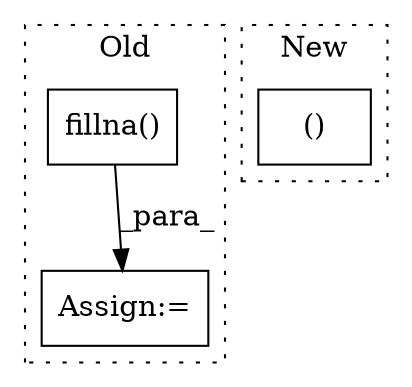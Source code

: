 digraph G {
subgraph cluster0 {
1 [label="fillna()" a="75" s="14720,14751" l="30,1" shape="box"];
3 [label="Assign:=" a="68" s="14765" l="3" shape="box"];
label = "Old";
style="dotted";
}
subgraph cluster1 {
2 [label="()" a="54" s="14560" l="15" shape="box"];
label = "New";
style="dotted";
}
1 -> 3 [label="_para_"];
}
